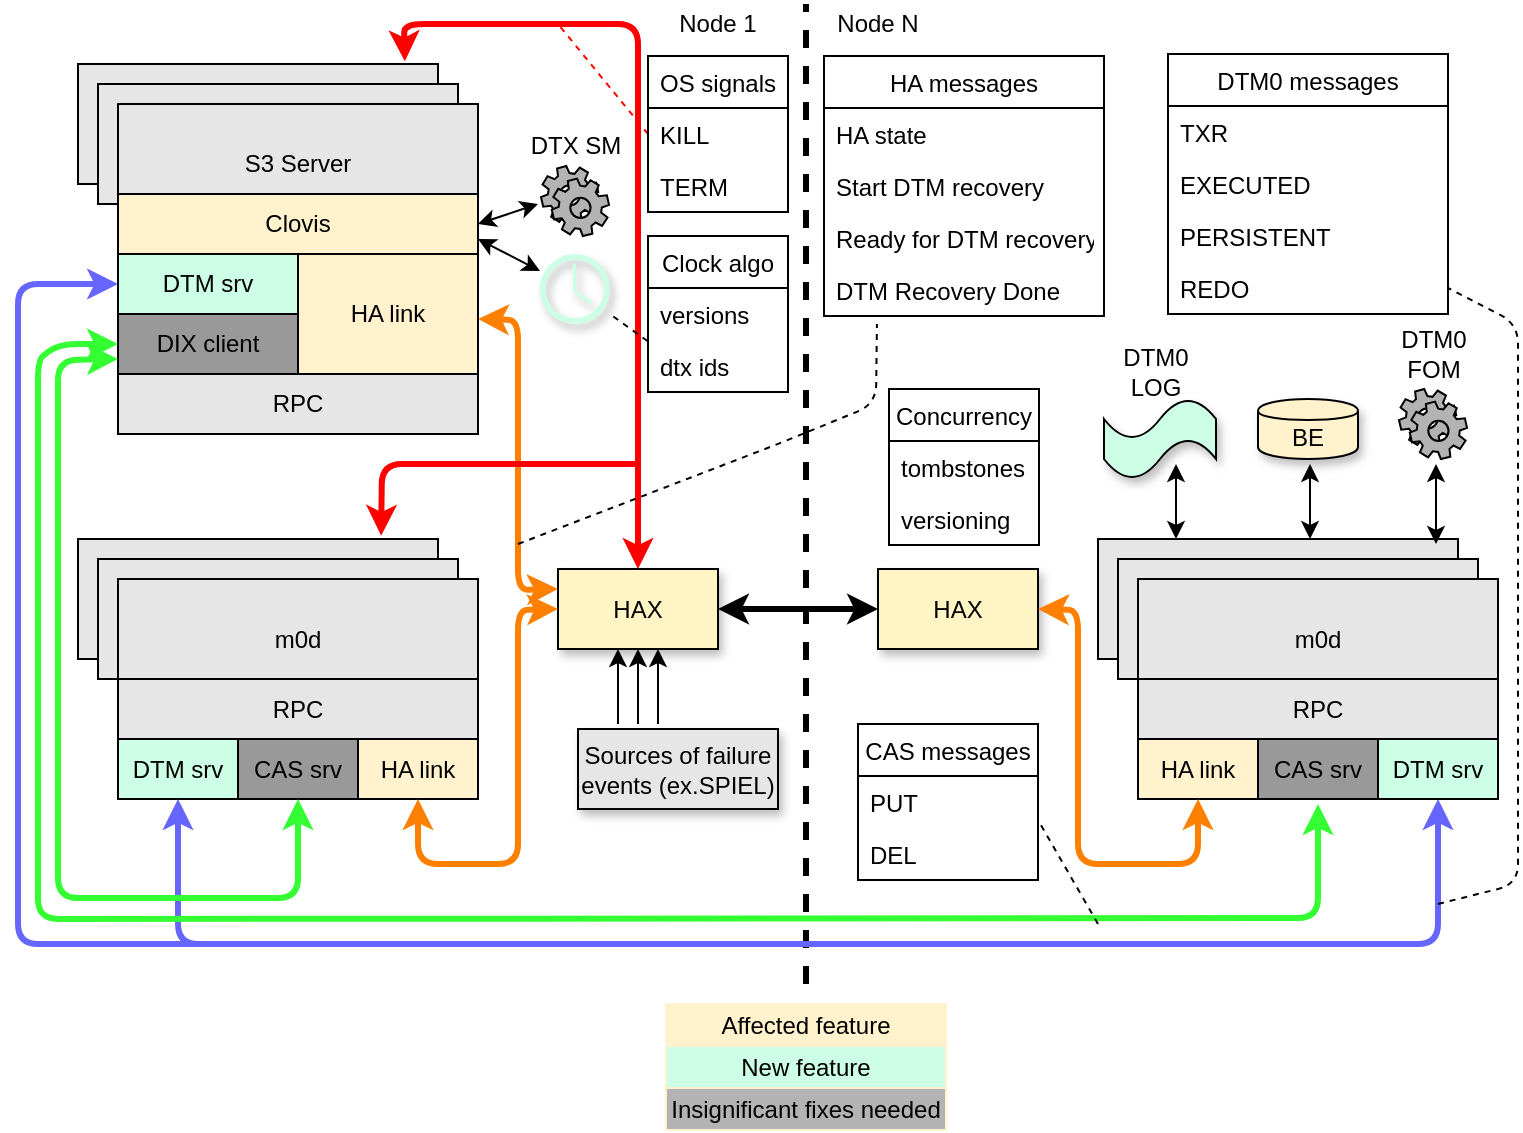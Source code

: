 <mxfile version="13.1.1" type="device"><diagram id="SNsaVBy10J2JwUFENZg7" name="Page-1"><mxGraphModel dx="827" dy="551" grid="1" gridSize="10" guides="1" tooltips="1" connect="1" arrows="1" fold="1" page="1" pageScale="1" pageWidth="827" pageHeight="1169" math="0" shadow="0"><root><mxCell id="0"/><mxCell id="1" parent="0"/><mxCell id="op-2omEOUjgcIN2YMncN-1" value="" style="endArrow=none;dashed=1;html=1;strokeWidth=3;" edge="1" parent="1"><mxGeometry width="50" height="50" relative="1" as="geometry"><mxPoint x="414" y="500" as="sourcePoint"/><mxPoint x="414" y="10" as="targetPoint"/></mxGeometry></mxCell><mxCell id="op-2omEOUjgcIN2YMncN-5" value="HAX" style="rounded=0;whiteSpace=wrap;html=1;fillColor=#FFF4C3;shadow=1;" vertex="1" parent="1"><mxGeometry x="290" y="292.5" width="80" height="40" as="geometry"/></mxCell><mxCell id="op-2omEOUjgcIN2YMncN-6" value="HAX" style="rounded=0;whiteSpace=wrap;html=1;fillColor=#FFF4C3;shadow=1;" vertex="1" parent="1"><mxGeometry x="450" y="292.5" width="80" height="40" as="geometry"/></mxCell><mxCell id="op-2omEOUjgcIN2YMncN-7" value="S3" style="rounded=0;whiteSpace=wrap;html=1;fillColor=#E6E6E6;" vertex="1" parent="1"><mxGeometry x="50" y="40" width="180" height="60" as="geometry"/></mxCell><mxCell id="op-2omEOUjgcIN2YMncN-10" value="" style="rounded=0;whiteSpace=wrap;html=1;fillColor=#E6E6E6;" vertex="1" parent="1"><mxGeometry x="60" y="50" width="180" height="60" as="geometry"/></mxCell><mxCell id="op-2omEOUjgcIN2YMncN-21" value="" style="endArrow=classic;startArrow=classic;html=1;entryX=0;entryY=0.5;entryDx=0;entryDy=0;exitX=1;exitY=0.5;exitDx=0;exitDy=0;fillColor=#E6E6E6;strokeWidth=3;" edge="1" parent="1" source="op-2omEOUjgcIN2YMncN-5" target="op-2omEOUjgcIN2YMncN-6"><mxGeometry width="50" height="50" relative="1" as="geometry"><mxPoint x="350" y="342.5" as="sourcePoint"/><mxPoint x="400" y="292.5" as="targetPoint"/></mxGeometry></mxCell><mxCell id="op-2omEOUjgcIN2YMncN-22" value="S3 Server" style="rounded=0;whiteSpace=wrap;html=1;fillColor=#E6E6E6;" vertex="1" parent="1"><mxGeometry x="70" y="60" width="180" height="60" as="geometry"/></mxCell><mxCell id="op-2omEOUjgcIN2YMncN-23" value="Clovis" style="rounded=0;whiteSpace=wrap;html=1;fillColor=#FFF2CC;" vertex="1" parent="1"><mxGeometry x="70" y="105" width="180" height="30" as="geometry"/></mxCell><mxCell id="op-2omEOUjgcIN2YMncN-24" value="RPC" style="rounded=0;whiteSpace=wrap;html=1;fillColor=#E6E6E6;" vertex="1" parent="1"><mxGeometry x="70" y="195" width="180" height="30" as="geometry"/></mxCell><mxCell id="op-2omEOUjgcIN2YMncN-25" value="DTM srv" style="rounded=0;whiteSpace=wrap;html=1;fillColor=#CCFFE6;" vertex="1" parent="1"><mxGeometry x="70" y="135" width="90" height="30" as="geometry"/></mxCell><mxCell id="op-2omEOUjgcIN2YMncN-26" value="DIX client" style="rounded=0;whiteSpace=wrap;html=1;fillColor=#999999;" vertex="1" parent="1"><mxGeometry x="70" y="165" width="90" height="30" as="geometry"/></mxCell><mxCell id="op-2omEOUjgcIN2YMncN-44" value="Sources of failure events (ex.SPIEL)" style="rounded=0;whiteSpace=wrap;html=1;fillColor=#E6E6E6;shadow=1;" vertex="1" parent="1"><mxGeometry x="300" y="372.5" width="100" height="40" as="geometry"/></mxCell><mxCell id="op-2omEOUjgcIN2YMncN-47" value="" style="endArrow=classic;html=1;entryX=0.5;entryY=1;entryDx=0;entryDy=0;fillColor=#E6E6E6;" edge="1" parent="1" target="op-2omEOUjgcIN2YMncN-5"><mxGeometry width="50" height="50" relative="1" as="geometry"><mxPoint x="330" y="370" as="sourcePoint"/><mxPoint x="400" y="202.5" as="targetPoint"/></mxGeometry></mxCell><mxCell id="op-2omEOUjgcIN2YMncN-48" value="" style="endArrow=classic;html=1;entryX=0.5;entryY=1;entryDx=0;entryDy=0;fillColor=#E6E6E6;" edge="1" parent="1"><mxGeometry width="50" height="50" relative="1" as="geometry"><mxPoint x="340" y="370" as="sourcePoint"/><mxPoint x="340" y="332.5" as="targetPoint"/></mxGeometry></mxCell><mxCell id="op-2omEOUjgcIN2YMncN-49" value="" style="endArrow=classic;html=1;entryX=0.5;entryY=1;entryDx=0;entryDy=0;fillColor=#E6E6E6;" edge="1" parent="1"><mxGeometry width="50" height="50" relative="1" as="geometry"><mxPoint x="320" y="370" as="sourcePoint"/><mxPoint x="320" y="332.5" as="targetPoint"/></mxGeometry></mxCell><mxCell id="op-2omEOUjgcIN2YMncN-58" value="S3" style="rounded=0;whiteSpace=wrap;html=1;fillColor=#E6E6E6;" vertex="1" parent="1"><mxGeometry x="50" y="277.5" width="180" height="60" as="geometry"/></mxCell><mxCell id="op-2omEOUjgcIN2YMncN-59" value="" style="rounded=0;whiteSpace=wrap;html=1;fillColor=#E6E6E6;" vertex="1" parent="1"><mxGeometry x="60" y="287.5" width="180" height="60" as="geometry"/></mxCell><mxCell id="op-2omEOUjgcIN2YMncN-60" value="m0d" style="rounded=0;whiteSpace=wrap;html=1;fillColor=#E6E6E6;" vertex="1" parent="1"><mxGeometry x="70" y="297.5" width="180" height="60" as="geometry"/></mxCell><mxCell id="op-2omEOUjgcIN2YMncN-62" value="RPC" style="rounded=0;whiteSpace=wrap;html=1;fillColor=#E6E6E6;" vertex="1" parent="1"><mxGeometry x="70" y="347.5" width="180" height="30" as="geometry"/></mxCell><mxCell id="op-2omEOUjgcIN2YMncN-67" value="S3" style="rounded=0;whiteSpace=wrap;html=1;fillColor=#E6E6E6;" vertex="1" parent="1"><mxGeometry x="560" y="277.5" width="180" height="60" as="geometry"/></mxCell><mxCell id="op-2omEOUjgcIN2YMncN-68" value="" style="rounded=0;whiteSpace=wrap;html=1;fillColor=#E6E6E6;" vertex="1" parent="1"><mxGeometry x="570" y="287.5" width="180" height="60" as="geometry"/></mxCell><mxCell id="op-2omEOUjgcIN2YMncN-69" value="m0d" style="rounded=0;whiteSpace=wrap;html=1;fillColor=#E6E6E6;" vertex="1" parent="1"><mxGeometry x="580" y="297.5" width="180" height="60" as="geometry"/></mxCell><mxCell id="op-2omEOUjgcIN2YMncN-70" value="RPC" style="rounded=0;whiteSpace=wrap;html=1;fillColor=#E6E6E6;" vertex="1" parent="1"><mxGeometry x="580" y="347.5" width="180" height="30" as="geometry"/></mxCell><mxCell id="op-2omEOUjgcIN2YMncN-79" value="HA link" style="rounded=0;whiteSpace=wrap;html=1;fillColor=#FFF2CC;" vertex="1" parent="1"><mxGeometry x="580" y="377.5" width="60" height="30" as="geometry"/></mxCell><mxCell id="op-2omEOUjgcIN2YMncN-80" value="DTM srv" style="rounded=0;whiteSpace=wrap;html=1;fillColor=#CCFFE6;" vertex="1" parent="1"><mxGeometry x="70" y="377.5" width="60" height="30" as="geometry"/></mxCell><mxCell id="op-2omEOUjgcIN2YMncN-81" value="CAS srv" style="rounded=0;whiteSpace=wrap;html=1;fillColor=#999999;" vertex="1" parent="1"><mxGeometry x="130" y="377.5" width="60" height="30" as="geometry"/></mxCell><mxCell id="op-2omEOUjgcIN2YMncN-82" value="HA link" style="rounded=0;whiteSpace=wrap;html=1;fillColor=#FFF2CC;" vertex="1" parent="1"><mxGeometry x="190" y="377.5" width="60" height="30" as="geometry"/></mxCell><mxCell id="op-2omEOUjgcIN2YMncN-84" value="BE" style="shape=cylinder;whiteSpace=wrap;html=1;boundedLbl=1;backgroundOutline=1;shadow=1;fillColor=#FFF2CC;" vertex="1" parent="1"><mxGeometry x="640" y="207.5" width="50" height="30" as="geometry"/></mxCell><mxCell id="op-2omEOUjgcIN2YMncN-86" value="" style="endArrow=classic;startArrow=classic;html=1;exitX=0.5;exitY=1;exitDx=0;exitDy=0;strokeColor=#6666FF;shadow=0;strokeWidth=3;" edge="1" parent="1"><mxGeometry width="50" height="50" relative="1" as="geometry"><mxPoint x="730" y="407.5" as="sourcePoint"/><mxPoint x="100" y="407.5" as="targetPoint"/><Array as="points"><mxPoint x="730" y="480"/><mxPoint x="100" y="480"/></Array></mxGeometry></mxCell><mxCell id="op-2omEOUjgcIN2YMncN-90" value="" style="endArrow=classic;startArrow=classic;html=1;fillColor=#303EFF;exitX=0.5;exitY=1;exitDx=0;exitDy=0;entryX=0;entryY=0.5;entryDx=0;entryDy=0;strokeColor=#FF8000;strokeWidth=3;" edge="1" parent="1" source="op-2omEOUjgcIN2YMncN-82" target="op-2omEOUjgcIN2YMncN-5"><mxGeometry width="50" height="50" relative="1" as="geometry"><mxPoint x="240" y="370" as="sourcePoint"/><mxPoint x="270" y="320" as="targetPoint"/><Array as="points"><mxPoint x="220" y="440"/><mxPoint x="270" y="440"/><mxPoint x="270" y="313"/></Array></mxGeometry></mxCell><mxCell id="op-2omEOUjgcIN2YMncN-92" value="" style="endArrow=classic;startArrow=classic;html=1;fillColor=#303EFF;exitX=1;exitY=0.5;exitDx=0;exitDy=0;strokeColor=#FF8000;strokeWidth=3;" edge="1" parent="1" source="op-2omEOUjgcIN2YMncN-6"><mxGeometry width="50" height="50" relative="1" as="geometry"><mxPoint x="560" y="457.5" as="sourcePoint"/><mxPoint x="610" y="407.5" as="targetPoint"/><Array as="points"><mxPoint x="550" y="313"/><mxPoint x="550" y="440"/><mxPoint x="610" y="440"/></Array></mxGeometry></mxCell><mxCell id="op-2omEOUjgcIN2YMncN-95" value="" style="pointerEvents=1;shadow=1;dashed=0;html=1;strokeColor=none;fillColor=#CCFFE6;labelPosition=center;verticalLabelPosition=bottom;verticalAlign=top;outlineConnect=0;align=center;shape=mxgraph.office.concepts.clock;" vertex="1" parent="1"><mxGeometry x="281" y="135" width="35" height="35" as="geometry"/></mxCell><mxCell id="op-2omEOUjgcIN2YMncN-101" value="" style="endArrow=classic;startArrow=classic;html=1;fillColor=#303EFF;entryX=1;entryY=0.5;entryDx=0;entryDy=0;exitX=0;exitY=0.25;exitDx=0;exitDy=0;strokeColor=#FF8000;strokeWidth=3;" edge="1" parent="1" source="op-2omEOUjgcIN2YMncN-5"><mxGeometry width="50" height="50" relative="1" as="geometry"><mxPoint x="420" y="290" as="sourcePoint"/><mxPoint x="250" y="167.5" as="targetPoint"/><Array as="points"><mxPoint x="270" y="303"/><mxPoint x="270" y="168"/></Array></mxGeometry></mxCell><mxCell id="op-2omEOUjgcIN2YMncN-103" value="HA link" style="rounded=0;whiteSpace=wrap;html=1;fillColor=#FFF2CC;" vertex="1" parent="1"><mxGeometry x="160" y="135" width="90" height="60" as="geometry"/></mxCell><mxCell id="op-2omEOUjgcIN2YMncN-104" value="" style="endArrow=classic;html=1;fillColor=#303EFF;entryX=0;entryY=0.5;entryDx=0;entryDy=0;strokeColor=#6666FF;shadow=0;strokeWidth=3;" edge="1" parent="1" target="op-2omEOUjgcIN2YMncN-25"><mxGeometry width="50" height="50" relative="1" as="geometry"><mxPoint x="115" y="480" as="sourcePoint"/><mxPoint x="450" y="270" as="targetPoint"/><Array as="points"><mxPoint x="20" y="480"/><mxPoint x="20" y="150"/></Array></mxGeometry></mxCell><mxCell id="op-2omEOUjgcIN2YMncN-105" value="" style="endArrow=classic;startArrow=classic;html=1;fillColor=#303EFF;exitX=0;exitY=0.5;exitDx=0;exitDy=0;strokeColor=#33FF33;strokeWidth=3;" edge="1" parent="1" source="op-2omEOUjgcIN2YMncN-26"><mxGeometry width="50" height="50" relative="1" as="geometry"><mxPoint x="30" y="187.5" as="sourcePoint"/><mxPoint x="670" y="410" as="targetPoint"/><Array as="points"><mxPoint x="40" y="180"/><mxPoint x="30" y="188"/><mxPoint x="30" y="467.5"/><mxPoint x="670" y="467"/></Array></mxGeometry></mxCell><mxCell id="op-2omEOUjgcIN2YMncN-106" value="" style="endArrow=classic;startArrow=classic;html=1;fillColor=#303EFF;exitX=0;exitY=0.75;exitDx=0;exitDy=0;strokeColor=#33FF33;strokeWidth=3;" edge="1" parent="1" source="op-2omEOUjgcIN2YMncN-26"><mxGeometry width="50" height="50" relative="1" as="geometry"><mxPoint x="40" y="190" as="sourcePoint"/><mxPoint x="160" y="407.5" as="targetPoint"/><Array as="points"><mxPoint x="40" y="188"/><mxPoint x="40" y="457"/><mxPoint x="160" y="457"/></Array></mxGeometry></mxCell><mxCell id="op-2omEOUjgcIN2YMncN-107" value="" style="endArrow=classic;startArrow=classic;html=1;fillColor=#303EFF;entryX=0.908;entryY=-0.023;entryDx=0;entryDy=0;entryPerimeter=0;strokeColor=#FF0000;strokeWidth=3;" edge="1" parent="1" target="op-2omEOUjgcIN2YMncN-7"><mxGeometry width="50" height="50" relative="1" as="geometry"><mxPoint x="330" y="292.5" as="sourcePoint"/><mxPoint x="160" y="20" as="targetPoint"/><Array as="points"><mxPoint x="330" y="20"/><mxPoint x="213" y="20"/></Array></mxGeometry></mxCell><mxCell id="op-2omEOUjgcIN2YMncN-109" value="" style="endArrow=classic;html=1;fillColor=#303EFF;entryX=0.842;entryY=-0.027;entryDx=0;entryDy=0;entryPerimeter=0;strokeColor=#FF0000;strokeWidth=3;" edge="1" parent="1" target="op-2omEOUjgcIN2YMncN-58"><mxGeometry width="50" height="50" relative="1" as="geometry"><mxPoint x="330" y="240" as="sourcePoint"/><mxPoint x="450" y="210" as="targetPoint"/><Array as="points"><mxPoint x="202" y="240"/></Array></mxGeometry></mxCell><mxCell id="op-2omEOUjgcIN2YMncN-110" value="Node 1" style="text;html=1;strokeColor=none;fillColor=none;align=center;verticalAlign=middle;whiteSpace=wrap;rounded=0;" vertex="1" parent="1"><mxGeometry x="340" y="10" width="60" height="20" as="geometry"/></mxCell><mxCell id="op-2omEOUjgcIN2YMncN-111" value="Node N" style="text;html=1;strokeColor=none;fillColor=none;align=center;verticalAlign=middle;whiteSpace=wrap;rounded=0;" vertex="1" parent="1"><mxGeometry x="420" y="10" width="60" height="20" as="geometry"/></mxCell><mxCell id="op-2omEOUjgcIN2YMncN-115" value="" style="endArrow=classic;startArrow=classic;html=1;strokeColor=#000000;fillColor=#E6E6E6;" edge="1" parent="1"><mxGeometry width="50" height="50" relative="1" as="geometry"><mxPoint x="666" y="277.5" as="sourcePoint"/><mxPoint x="666" y="240" as="targetPoint"/></mxGeometry></mxCell><mxCell id="op-2omEOUjgcIN2YMncN-144" value="" style="endArrow=none;dashed=1;html=1;strokeColor=#FF0000;fillColor=#E6E6E6;exitX=0;exitY=0.5;exitDx=0;exitDy=0;" edge="1" parent="1" source="op-2omEOUjgcIN2YMncN-139"><mxGeometry width="50" height="50" relative="1" as="geometry"><mxPoint x="515" y="100" as="sourcePoint"/><mxPoint x="290" y="20" as="targetPoint"/></mxGeometry></mxCell><mxCell id="op-2omEOUjgcIN2YMncN-160" value="Affected feature" style="rounded=0;whiteSpace=wrap;html=1;shadow=0;strokeColor=#FFF2CC;fillColor=#FFF2CC;" vertex="1" parent="1"><mxGeometry x="344" y="510" width="140" height="21" as="geometry"/></mxCell><mxCell id="op-2omEOUjgcIN2YMncN-161" value="New feature" style="rounded=0;whiteSpace=wrap;html=1;shadow=0;strokeColor=#FFF2CC;fillColor=#CCFFE6;" vertex="1" parent="1"><mxGeometry x="344" y="531" width="140" height="21" as="geometry"/></mxCell><mxCell id="op-2omEOUjgcIN2YMncN-154" value="Clock algo" style="swimlane;fontStyle=0;childLayout=stackLayout;horizontal=1;startSize=26;fillColor=none;horizontalStack=0;resizeParent=1;resizeParentMax=0;resizeLast=0;collapsible=1;marginBottom=0;shadow=0;" vertex="1" parent="1"><mxGeometry x="335" y="126" width="70" height="78" as="geometry"/></mxCell><mxCell id="op-2omEOUjgcIN2YMncN-155" value="versions" style="text;strokeColor=none;fillColor=none;align=left;verticalAlign=top;spacingLeft=4;spacingRight=4;overflow=hidden;rotatable=0;points=[[0,0.5],[1,0.5]];portConstraint=eastwest;shadow=0;" vertex="1" parent="op-2omEOUjgcIN2YMncN-154"><mxGeometry y="26" width="70" height="26" as="geometry"/></mxCell><mxCell id="op-2omEOUjgcIN2YMncN-156" value="dtx ids" style="text;strokeColor=none;fillColor=none;align=left;verticalAlign=top;spacingLeft=4;spacingRight=4;overflow=hidden;rotatable=0;points=[[0,0.5],[1,0.5]];portConstraint=eastwest;shadow=0;" vertex="1" parent="op-2omEOUjgcIN2YMncN-154"><mxGeometry y="52" width="70" height="26" as="geometry"/></mxCell><mxCell id="op-2omEOUjgcIN2YMncN-138" value="OS signals" style="swimlane;fontStyle=0;childLayout=stackLayout;horizontal=1;startSize=26;fillColor=none;horizontalStack=0;resizeParent=1;resizeParentMax=0;resizeLast=0;collapsible=1;marginBottom=0;shadow=0;" vertex="1" parent="1"><mxGeometry x="335" y="36" width="70" height="78" as="geometry"/></mxCell><mxCell id="op-2omEOUjgcIN2YMncN-139" value="KILL" style="text;strokeColor=none;fillColor=none;align=left;verticalAlign=top;spacingLeft=4;spacingRight=4;overflow=hidden;rotatable=0;points=[[0,0.5],[1,0.5]];portConstraint=eastwest;shadow=0;" vertex="1" parent="op-2omEOUjgcIN2YMncN-138"><mxGeometry y="26" width="70" height="26" as="geometry"/></mxCell><mxCell id="op-2omEOUjgcIN2YMncN-140" value="TERM" style="text;strokeColor=none;fillColor=none;align=left;verticalAlign=top;spacingLeft=4;spacingRight=4;overflow=hidden;rotatable=0;points=[[0,0.5],[1,0.5]];portConstraint=eastwest;shadow=0;" vertex="1" parent="op-2omEOUjgcIN2YMncN-138"><mxGeometry y="52" width="70" height="26" as="geometry"/></mxCell><mxCell id="op-2omEOUjgcIN2YMncN-162" value="Insignificant fixes needed" style="rounded=0;whiteSpace=wrap;html=1;shadow=0;strokeColor=#FFF2CC;fillColor=#B3B3B3;" vertex="1" parent="1"><mxGeometry x="344" y="552" width="140" height="21" as="geometry"/></mxCell><mxCell id="op-2omEOUjgcIN2YMncN-163" value="DTM srv" style="rounded=0;whiteSpace=wrap;html=1;fillColor=#CCFFE6;" vertex="1" parent="1"><mxGeometry x="700" y="377.5" width="60" height="30" as="geometry"/></mxCell><mxCell id="op-2omEOUjgcIN2YMncN-167" value="CAS srv" style="rounded=0;whiteSpace=wrap;html=1;fillColor=#999999;" vertex="1" parent="1"><mxGeometry x="640" y="377.5" width="60" height="30" as="geometry"/></mxCell><mxCell id="op-2omEOUjgcIN2YMncN-192" value="" style="shape=tape;whiteSpace=wrap;html=1;size=0.5;shadow=1;fillColor=#CCFFE6;" vertex="1" parent="1"><mxGeometry x="563" y="207.5" width="56" height="40" as="geometry"/></mxCell><mxCell id="op-2omEOUjgcIN2YMncN-193" value="" style="endArrow=classic;startArrow=classic;html=1;strokeColor=#000000;fillColor=#E6E6E6;" edge="1" parent="1"><mxGeometry width="50" height="50" relative="1" as="geometry"><mxPoint x="599" y="277.5" as="sourcePoint"/><mxPoint x="599" y="240" as="targetPoint"/></mxGeometry></mxCell><mxCell id="op-2omEOUjgcIN2YMncN-194" value="" style="endArrow=classic;startArrow=classic;html=1;shadow=0;strokeColor=#000000;fillColor=#E6E6E6;exitX=1;exitY=0.5;exitDx=0;exitDy=0;" edge="1" parent="1" source="op-2omEOUjgcIN2YMncN-23"><mxGeometry width="50" height="50" relative="1" as="geometry"><mxPoint x="410" y="370" as="sourcePoint"/><mxPoint x="280" y="110" as="targetPoint"/></mxGeometry></mxCell><mxCell id="op-2omEOUjgcIN2YMncN-206" value="" style="endArrow=classic;startArrow=classic;html=1;strokeColor=#000000;fillColor=#E6E6E6;" edge="1" parent="1"><mxGeometry width="50" height="50" relative="1" as="geometry"><mxPoint x="729" y="280" as="sourcePoint"/><mxPoint x="729" y="240" as="targetPoint"/></mxGeometry></mxCell><mxCell id="op-2omEOUjgcIN2YMncN-210" value="" style="endArrow=none;dashed=1;html=1;exitX=-0.004;exitY=0.018;exitDx=0;exitDy=0;exitPerimeter=0;" edge="1" parent="1" source="op-2omEOUjgcIN2YMncN-156" target="op-2omEOUjgcIN2YMncN-95"><mxGeometry width="50" height="50" relative="1" as="geometry"><mxPoint x="428.75" y="510" as="sourcePoint"/><mxPoint x="480" y="100" as="targetPoint"/></mxGeometry></mxCell><mxCell id="op-2omEOUjgcIN2YMncN-212" value="" style="shape=mxgraph.bpmn.service_task;html=1;outlineConnect=0;shadow=0;strokeColor=#000000;fillColor=#B3B3B3;" vertex="1" parent="1"><mxGeometry x="281.5" y="91" width="34" height="35" as="geometry"/></mxCell><mxCell id="op-2omEOUjgcIN2YMncN-214" value="DTX SM" style="text;html=1;strokeColor=none;fillColor=none;align=center;verticalAlign=middle;whiteSpace=wrap;rounded=0;" vertex="1" parent="1"><mxGeometry x="268.5" y="71" width="60" height="20" as="geometry"/></mxCell><mxCell id="op-2omEOUjgcIN2YMncN-215" value="" style="endArrow=classic;startArrow=classic;html=1;shadow=0;strokeColor=#000000;fillColor=#E6E6E6;exitX=1;exitY=0.75;exitDx=0;exitDy=0;" edge="1" parent="1" source="op-2omEOUjgcIN2YMncN-23" target="op-2omEOUjgcIN2YMncN-95"><mxGeometry width="50" height="50" relative="1" as="geometry"><mxPoint x="260" y="130" as="sourcePoint"/><mxPoint x="290" y="120" as="targetPoint"/></mxGeometry></mxCell><mxCell id="op-2omEOUjgcIN2YMncN-216" value="" style="shape=mxgraph.bpmn.service_task;html=1;outlineConnect=0;shadow=0;strokeColor=#000000;fillColor=#B3B3B3;" vertex="1" parent="1"><mxGeometry x="710.5" y="202.5" width="34" height="35" as="geometry"/></mxCell><mxCell id="op-2omEOUjgcIN2YMncN-217" value="DTM0 FOM" style="text;html=1;strokeColor=none;fillColor=none;align=center;verticalAlign=middle;whiteSpace=wrap;rounded=0;" vertex="1" parent="1"><mxGeometry x="697.5" y="175" width="60" height="20" as="geometry"/></mxCell><mxCell id="op-2omEOUjgcIN2YMncN-219" value="DTM0 LOG" style="text;html=1;strokeColor=none;fillColor=none;align=center;verticalAlign=middle;whiteSpace=wrap;rounded=0;" vertex="1" parent="1"><mxGeometry x="559" y="184" width="60" height="20" as="geometry"/></mxCell><mxCell id="op-2omEOUjgcIN2YMncN-145" value="CAS messages" style="swimlane;fontStyle=0;childLayout=stackLayout;horizontal=1;startSize=26;fillColor=none;horizontalStack=0;resizeParent=1;resizeParentMax=0;resizeLast=0;collapsible=1;marginBottom=0;shadow=0;" vertex="1" parent="1"><mxGeometry x="440" y="370" width="90" height="78" as="geometry"><mxRectangle x="380" y="510" width="120" height="26" as="alternateBounds"/></mxGeometry></mxCell><mxCell id="op-2omEOUjgcIN2YMncN-146" value="PUT" style="text;strokeColor=none;fillColor=none;align=left;verticalAlign=top;spacingLeft=4;spacingRight=4;overflow=hidden;rotatable=0;points=[[0,0.5],[1,0.5]];portConstraint=eastwest;shadow=0;" vertex="1" parent="op-2omEOUjgcIN2YMncN-145"><mxGeometry y="26" width="90" height="26" as="geometry"/></mxCell><mxCell id="op-2omEOUjgcIN2YMncN-147" value="DEL" style="text;strokeColor=none;fillColor=none;align=left;verticalAlign=top;spacingLeft=4;spacingRight=4;overflow=hidden;rotatable=0;points=[[0,0.5],[1,0.5]];portConstraint=eastwest;shadow=0;" vertex="1" parent="op-2omEOUjgcIN2YMncN-145"><mxGeometry y="52" width="90" height="26" as="geometry"/></mxCell><mxCell id="op-2omEOUjgcIN2YMncN-119" value="HA messages" style="swimlane;fontStyle=0;childLayout=stackLayout;horizontal=1;startSize=26;fillColor=none;horizontalStack=0;resizeParent=1;resizeParentMax=0;resizeLast=0;collapsible=1;marginBottom=0;shadow=0;" vertex="1" parent="1"><mxGeometry x="423" y="36" width="140" height="130" as="geometry"/></mxCell><mxCell id="op-2omEOUjgcIN2YMncN-120" value="HA state" style="text;strokeColor=none;fillColor=none;align=left;verticalAlign=top;spacingLeft=4;spacingRight=4;overflow=hidden;rotatable=0;points=[[0,0.5],[1,0.5]];portConstraint=eastwest;shadow=0;" vertex="1" parent="op-2omEOUjgcIN2YMncN-119"><mxGeometry y="26" width="140" height="26" as="geometry"/></mxCell><mxCell id="op-2omEOUjgcIN2YMncN-130" value="Start DTM recovery" style="text;strokeColor=none;fillColor=none;align=left;verticalAlign=top;spacingLeft=4;spacingRight=4;overflow=hidden;rotatable=0;points=[[0,0.5],[1,0.5]];portConstraint=eastwest;shadow=0;" vertex="1" parent="op-2omEOUjgcIN2YMncN-119"><mxGeometry y="52" width="140" height="26" as="geometry"/></mxCell><mxCell id="op-2omEOUjgcIN2YMncN-129" value="Ready for DTM recovery" style="text;strokeColor=none;fillColor=none;align=left;verticalAlign=top;spacingLeft=4;spacingRight=4;overflow=hidden;rotatable=0;points=[[0,0.5],[1,0.5]];portConstraint=eastwest;shadow=0;" vertex="1" parent="op-2omEOUjgcIN2YMncN-119"><mxGeometry y="78" width="140" height="26" as="geometry"/></mxCell><mxCell id="op-2omEOUjgcIN2YMncN-121" value="DTM Recovery Done" style="text;strokeColor=none;fillColor=none;align=left;verticalAlign=top;spacingLeft=4;spacingRight=4;overflow=hidden;rotatable=0;points=[[0,0.5],[1,0.5]];portConstraint=eastwest;shadow=0;" vertex="1" parent="op-2omEOUjgcIN2YMncN-119"><mxGeometry y="104" width="140" height="26" as="geometry"/></mxCell><mxCell id="op-2omEOUjgcIN2YMncN-221" value="" style="endArrow=none;dashed=1;html=1;entryX=0.189;entryY=1.156;entryDx=0;entryDy=0;entryPerimeter=0;" edge="1" parent="1" target="op-2omEOUjgcIN2YMncN-121"><mxGeometry width="50" height="50" relative="1" as="geometry"><mxPoint x="270" y="280" as="sourcePoint"/><mxPoint x="428.75" y="20" as="targetPoint"/><Array as="points"><mxPoint x="400" y="230"/><mxPoint x="449" y="210"/></Array></mxGeometry></mxCell><mxCell id="op-2omEOUjgcIN2YMncN-157" value="Concurrency" style="swimlane;fontStyle=0;childLayout=stackLayout;horizontal=1;startSize=26;fillColor=none;horizontalStack=0;resizeParent=1;resizeParentMax=0;resizeLast=0;collapsible=1;marginBottom=0;shadow=0;" vertex="1" parent="1"><mxGeometry x="455.5" y="202.5" width="75" height="78" as="geometry"/></mxCell><mxCell id="op-2omEOUjgcIN2YMncN-158" value="tombstones" style="text;strokeColor=none;fillColor=none;align=left;verticalAlign=top;spacingLeft=4;spacingRight=4;overflow=hidden;rotatable=0;points=[[0,0.5],[1,0.5]];portConstraint=eastwest;shadow=0;" vertex="1" parent="op-2omEOUjgcIN2YMncN-157"><mxGeometry y="26" width="75" height="26" as="geometry"/></mxCell><mxCell id="op-2omEOUjgcIN2YMncN-181" value="versioning" style="text;strokeColor=none;fillColor=none;align=left;verticalAlign=top;spacingLeft=4;spacingRight=4;overflow=hidden;rotatable=0;points=[[0,0.5],[1,0.5]];portConstraint=eastwest;shadow=0;" vertex="1" parent="op-2omEOUjgcIN2YMncN-157"><mxGeometry y="52" width="75" height="26" as="geometry"/></mxCell><mxCell id="op-2omEOUjgcIN2YMncN-132" value="DTM0 messages" style="swimlane;fontStyle=0;childLayout=stackLayout;horizontal=1;startSize=26;fillColor=none;horizontalStack=0;resizeParent=1;resizeParentMax=0;resizeLast=0;collapsible=1;marginBottom=0;shadow=0;" vertex="1" parent="1"><mxGeometry x="595" y="35" width="140" height="130" as="geometry"><mxRectangle x="60" y="510" width="120" height="26" as="alternateBounds"/></mxGeometry></mxCell><mxCell id="op-2omEOUjgcIN2YMncN-133" value="TXR" style="text;strokeColor=none;fillColor=none;align=left;verticalAlign=top;spacingLeft=4;spacingRight=4;overflow=hidden;rotatable=0;points=[[0,0.5],[1,0.5]];portConstraint=eastwest;shadow=0;" vertex="1" parent="op-2omEOUjgcIN2YMncN-132"><mxGeometry y="26" width="140" height="26" as="geometry"/></mxCell><mxCell id="op-2omEOUjgcIN2YMncN-134" value="EXECUTED" style="text;strokeColor=none;fillColor=none;align=left;verticalAlign=top;spacingLeft=4;spacingRight=4;overflow=hidden;rotatable=0;points=[[0,0.5],[1,0.5]];portConstraint=eastwest;shadow=0;" vertex="1" parent="op-2omEOUjgcIN2YMncN-132"><mxGeometry y="52" width="140" height="26" as="geometry"/></mxCell><mxCell id="op-2omEOUjgcIN2YMncN-135" value="PERSISTENT" style="text;strokeColor=none;fillColor=none;align=left;verticalAlign=top;spacingLeft=4;spacingRight=4;overflow=hidden;rotatable=0;points=[[0,0.5],[1,0.5]];portConstraint=eastwest;shadow=0;" vertex="1" parent="op-2omEOUjgcIN2YMncN-132"><mxGeometry y="78" width="140" height="26" as="geometry"/></mxCell><mxCell id="op-2omEOUjgcIN2YMncN-204" value="REDO" style="text;strokeColor=none;fillColor=none;align=left;verticalAlign=top;spacingLeft=4;spacingRight=4;overflow=hidden;rotatable=0;points=[[0,0.5],[1,0.5]];portConstraint=eastwest;shadow=0;" vertex="1" parent="op-2omEOUjgcIN2YMncN-132"><mxGeometry y="104" width="140" height="26" as="geometry"/></mxCell><mxCell id="op-2omEOUjgcIN2YMncN-222" value="" style="endArrow=none;dashed=1;html=1;shadow=0;strokeColor=#000000;strokeWidth=1;fillColor=#E6E6E6;entryX=1;entryY=0.5;entryDx=0;entryDy=0;" edge="1" parent="1" target="op-2omEOUjgcIN2YMncN-204"><mxGeometry width="50" height="50" relative="1" as="geometry"><mxPoint x="730" y="460" as="sourcePoint"/><mxPoint x="410" y="260" as="targetPoint"/><Array as="points"><mxPoint x="770" y="450"/><mxPoint x="770" y="170"/></Array></mxGeometry></mxCell><mxCell id="op-2omEOUjgcIN2YMncN-223" value="" style="endArrow=none;dashed=1;html=1;shadow=0;strokeColor=#000000;strokeWidth=1;fillColor=#E6E6E6;entryX=1.01;entryY=0.905;entryDx=0;entryDy=0;entryPerimeter=0;" edge="1" parent="1" target="op-2omEOUjgcIN2YMncN-146"><mxGeometry width="50" height="50" relative="1" as="geometry"><mxPoint x="560" y="470" as="sourcePoint"/><mxPoint x="550" y="350" as="targetPoint"/></mxGeometry></mxCell></root></mxGraphModel></diagram></mxfile>